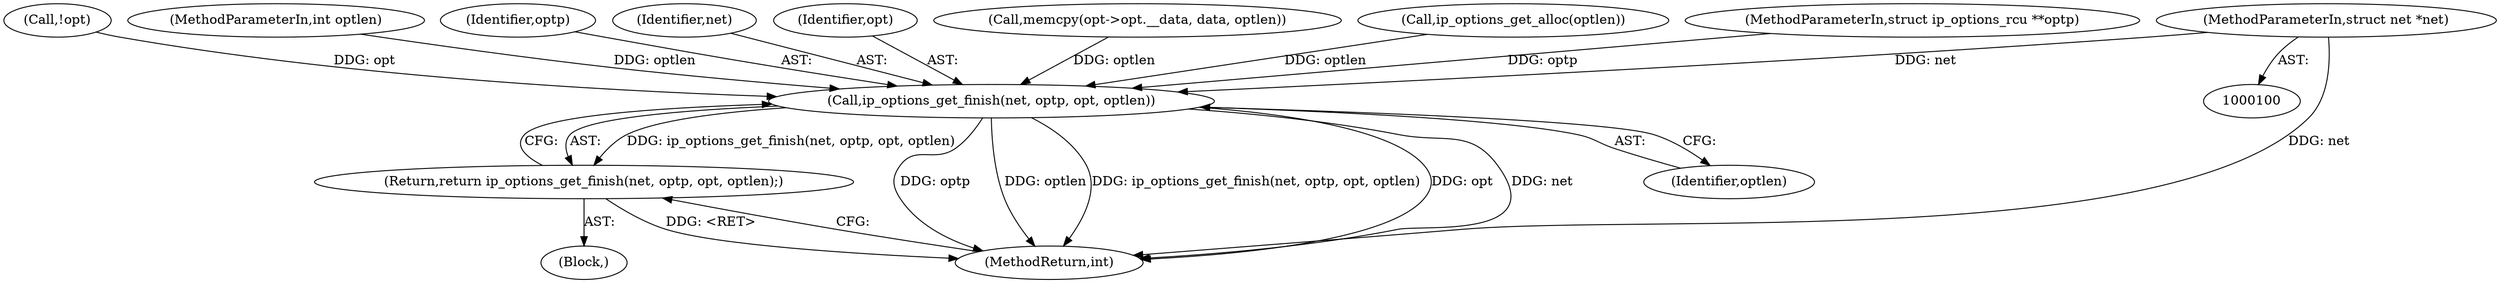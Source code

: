 digraph "0_linux_f6d8bd051c391c1c0458a30b2a7abcd939329259_17@pointer" {
"1000101" [label="(MethodParameterIn,struct net *net)"];
"1000128" [label="(Call,ip_options_get_finish(net, optp, opt, optlen))"];
"1000127" [label="(Return,return ip_options_get_finish(net, optp, opt, optlen);)"];
"1000105" [label="(Block,)"];
"1000128" [label="(Call,ip_options_get_finish(net, optp, opt, optlen))"];
"1000133" [label="(MethodReturn,int)"];
"1000112" [label="(Call,!opt)"];
"1000127" [label="(Return,return ip_options_get_finish(net, optp, opt, optlen);)"];
"1000104" [label="(MethodParameterIn,int optlen)"];
"1000130" [label="(Identifier,optp)"];
"1000132" [label="(Identifier,optlen)"];
"1000129" [label="(Identifier,net)"];
"1000131" [label="(Identifier,opt)"];
"1000119" [label="(Call,memcpy(opt->opt.__data, data, optlen))"];
"1000101" [label="(MethodParameterIn,struct net *net)"];
"1000109" [label="(Call,ip_options_get_alloc(optlen))"];
"1000102" [label="(MethodParameterIn,struct ip_options_rcu **optp)"];
"1000101" -> "1000100"  [label="AST: "];
"1000101" -> "1000133"  [label="DDG: net"];
"1000101" -> "1000128"  [label="DDG: net"];
"1000128" -> "1000127"  [label="AST: "];
"1000128" -> "1000132"  [label="CFG: "];
"1000129" -> "1000128"  [label="AST: "];
"1000130" -> "1000128"  [label="AST: "];
"1000131" -> "1000128"  [label="AST: "];
"1000132" -> "1000128"  [label="AST: "];
"1000127" -> "1000128"  [label="CFG: "];
"1000128" -> "1000133"  [label="DDG: optp"];
"1000128" -> "1000133"  [label="DDG: optlen"];
"1000128" -> "1000133"  [label="DDG: ip_options_get_finish(net, optp, opt, optlen)"];
"1000128" -> "1000133"  [label="DDG: opt"];
"1000128" -> "1000133"  [label="DDG: net"];
"1000128" -> "1000127"  [label="DDG: ip_options_get_finish(net, optp, opt, optlen)"];
"1000102" -> "1000128"  [label="DDG: optp"];
"1000112" -> "1000128"  [label="DDG: opt"];
"1000119" -> "1000128"  [label="DDG: optlen"];
"1000109" -> "1000128"  [label="DDG: optlen"];
"1000104" -> "1000128"  [label="DDG: optlen"];
"1000127" -> "1000105"  [label="AST: "];
"1000133" -> "1000127"  [label="CFG: "];
"1000127" -> "1000133"  [label="DDG: <RET>"];
}
